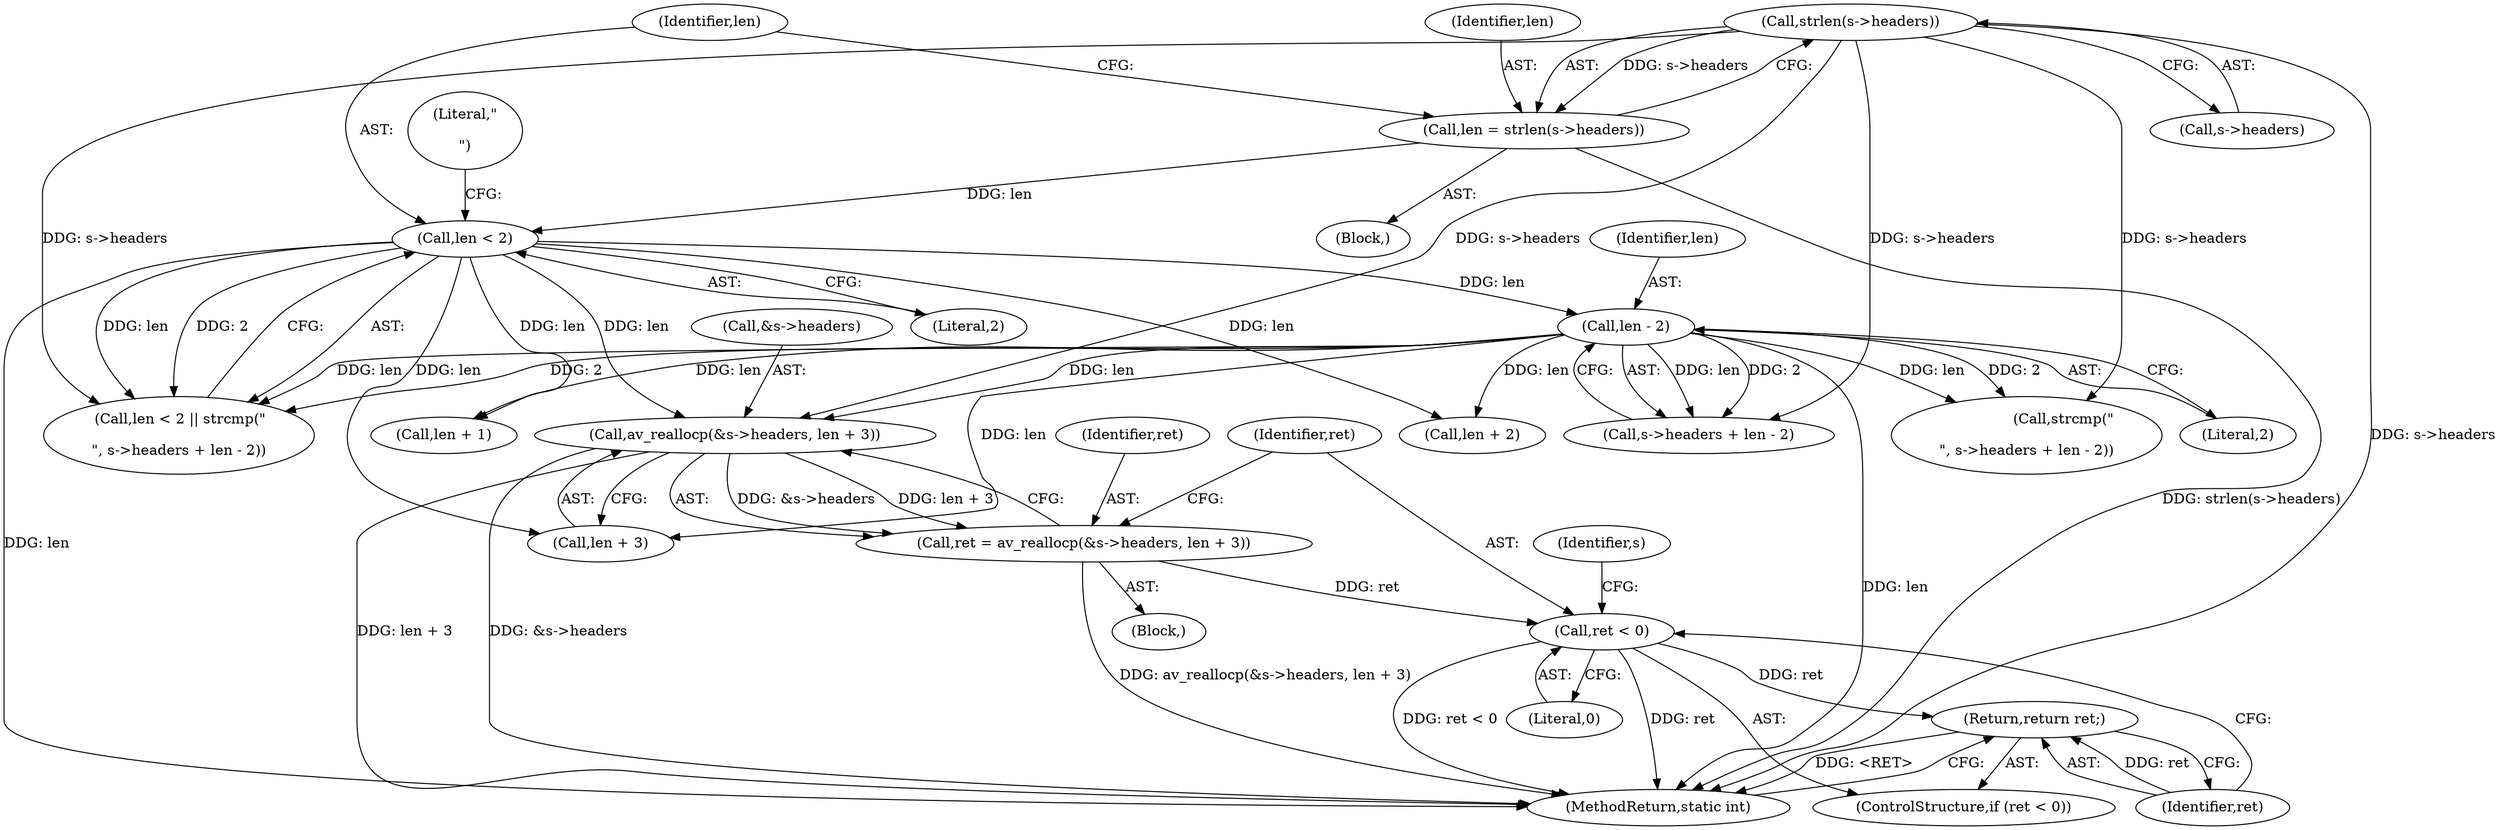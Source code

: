 digraph "0_FFmpeg_2a05c8f813de6f2278827734bf8102291e7484aa_1@API" {
"1000193" [label="(Call,av_reallocp(&s->headers, len + 3))"];
"1000168" [label="(Call,strlen(s->headers))"];
"1000183" [label="(Call,len - 2)"];
"1000174" [label="(Call,len < 2)"];
"1000166" [label="(Call,len = strlen(s->headers))"];
"1000191" [label="(Call,ret = av_reallocp(&s->headers, len + 3))"];
"1000202" [label="(Call,ret < 0)"];
"1000205" [label="(Return,return ret;)"];
"1000175" [label="(Identifier,len)"];
"1000259" [label="(MethodReturn,static int)"];
"1000228" [label="(Call,len + 2)"];
"1000183" [label="(Call,len - 2)"];
"1000168" [label="(Call,strlen(s->headers))"];
"1000173" [label="(Call,len < 2 || strcmp(\"\r\n\", s->headers + len - 2))"];
"1000186" [label="(Block,)"];
"1000203" [label="(Identifier,ret)"];
"1000176" [label="(Literal,2)"];
"1000177" [label="(Call,strcmp(\"\r\n\", s->headers + len - 2))"];
"1000206" [label="(Identifier,ret)"];
"1000192" [label="(Identifier,ret)"];
"1000164" [label="(Block,)"];
"1000219" [label="(Call,len + 1)"];
"1000174" [label="(Call,len < 2)"];
"1000169" [label="(Call,s->headers)"];
"1000185" [label="(Literal,2)"];
"1000198" [label="(Call,len + 3)"];
"1000202" [label="(Call,ret < 0)"];
"1000184" [label="(Identifier,len)"];
"1000193" [label="(Call,av_reallocp(&s->headers, len + 3))"];
"1000178" [label="(Literal,\"\r\n\")"];
"1000201" [label="(ControlStructure,if (ret < 0))"];
"1000167" [label="(Identifier,len)"];
"1000204" [label="(Literal,0)"];
"1000191" [label="(Call,ret = av_reallocp(&s->headers, len + 3))"];
"1000166" [label="(Call,len = strlen(s->headers))"];
"1000194" [label="(Call,&s->headers)"];
"1000179" [label="(Call,s->headers + len - 2)"];
"1000205" [label="(Return,return ret;)"];
"1000210" [label="(Identifier,s)"];
"1000193" -> "1000191"  [label="AST: "];
"1000193" -> "1000198"  [label="CFG: "];
"1000194" -> "1000193"  [label="AST: "];
"1000198" -> "1000193"  [label="AST: "];
"1000191" -> "1000193"  [label="CFG: "];
"1000193" -> "1000259"  [label="DDG: &s->headers"];
"1000193" -> "1000259"  [label="DDG: len + 3"];
"1000193" -> "1000191"  [label="DDG: &s->headers"];
"1000193" -> "1000191"  [label="DDG: len + 3"];
"1000168" -> "1000193"  [label="DDG: s->headers"];
"1000183" -> "1000193"  [label="DDG: len"];
"1000174" -> "1000193"  [label="DDG: len"];
"1000168" -> "1000166"  [label="AST: "];
"1000168" -> "1000169"  [label="CFG: "];
"1000169" -> "1000168"  [label="AST: "];
"1000166" -> "1000168"  [label="CFG: "];
"1000168" -> "1000259"  [label="DDG: s->headers"];
"1000168" -> "1000166"  [label="DDG: s->headers"];
"1000168" -> "1000173"  [label="DDG: s->headers"];
"1000168" -> "1000177"  [label="DDG: s->headers"];
"1000168" -> "1000179"  [label="DDG: s->headers"];
"1000183" -> "1000179"  [label="AST: "];
"1000183" -> "1000185"  [label="CFG: "];
"1000184" -> "1000183"  [label="AST: "];
"1000185" -> "1000183"  [label="AST: "];
"1000179" -> "1000183"  [label="CFG: "];
"1000183" -> "1000259"  [label="DDG: len"];
"1000183" -> "1000173"  [label="DDG: len"];
"1000183" -> "1000173"  [label="DDG: 2"];
"1000183" -> "1000177"  [label="DDG: len"];
"1000183" -> "1000177"  [label="DDG: 2"];
"1000183" -> "1000179"  [label="DDG: len"];
"1000183" -> "1000179"  [label="DDG: 2"];
"1000174" -> "1000183"  [label="DDG: len"];
"1000183" -> "1000198"  [label="DDG: len"];
"1000183" -> "1000219"  [label="DDG: len"];
"1000183" -> "1000228"  [label="DDG: len"];
"1000174" -> "1000173"  [label="AST: "];
"1000174" -> "1000176"  [label="CFG: "];
"1000175" -> "1000174"  [label="AST: "];
"1000176" -> "1000174"  [label="AST: "];
"1000178" -> "1000174"  [label="CFG: "];
"1000173" -> "1000174"  [label="CFG: "];
"1000174" -> "1000259"  [label="DDG: len"];
"1000174" -> "1000173"  [label="DDG: len"];
"1000174" -> "1000173"  [label="DDG: 2"];
"1000166" -> "1000174"  [label="DDG: len"];
"1000174" -> "1000198"  [label="DDG: len"];
"1000174" -> "1000219"  [label="DDG: len"];
"1000174" -> "1000228"  [label="DDG: len"];
"1000166" -> "1000164"  [label="AST: "];
"1000167" -> "1000166"  [label="AST: "];
"1000175" -> "1000166"  [label="CFG: "];
"1000166" -> "1000259"  [label="DDG: strlen(s->headers)"];
"1000191" -> "1000186"  [label="AST: "];
"1000192" -> "1000191"  [label="AST: "];
"1000203" -> "1000191"  [label="CFG: "];
"1000191" -> "1000259"  [label="DDG: av_reallocp(&s->headers, len + 3)"];
"1000191" -> "1000202"  [label="DDG: ret"];
"1000202" -> "1000201"  [label="AST: "];
"1000202" -> "1000204"  [label="CFG: "];
"1000203" -> "1000202"  [label="AST: "];
"1000204" -> "1000202"  [label="AST: "];
"1000206" -> "1000202"  [label="CFG: "];
"1000210" -> "1000202"  [label="CFG: "];
"1000202" -> "1000259"  [label="DDG: ret"];
"1000202" -> "1000259"  [label="DDG: ret < 0"];
"1000202" -> "1000205"  [label="DDG: ret"];
"1000205" -> "1000201"  [label="AST: "];
"1000205" -> "1000206"  [label="CFG: "];
"1000206" -> "1000205"  [label="AST: "];
"1000259" -> "1000205"  [label="CFG: "];
"1000205" -> "1000259"  [label="DDG: <RET>"];
"1000206" -> "1000205"  [label="DDG: ret"];
}
